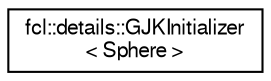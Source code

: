 digraph "Graphical Class Hierarchy"
{
  edge [fontname="FreeSans",fontsize="10",labelfontname="FreeSans",labelfontsize="10"];
  node [fontname="FreeSans",fontsize="10",shape=record];
  rankdir="LR";
  Node1 [label="fcl::details::GJKInitializer\l\< Sphere \>",height=0.2,width=0.4,color="black", fillcolor="white", style="filled",URL="$a00061.html",tooltip="initialize GJK Sphere "];
}
